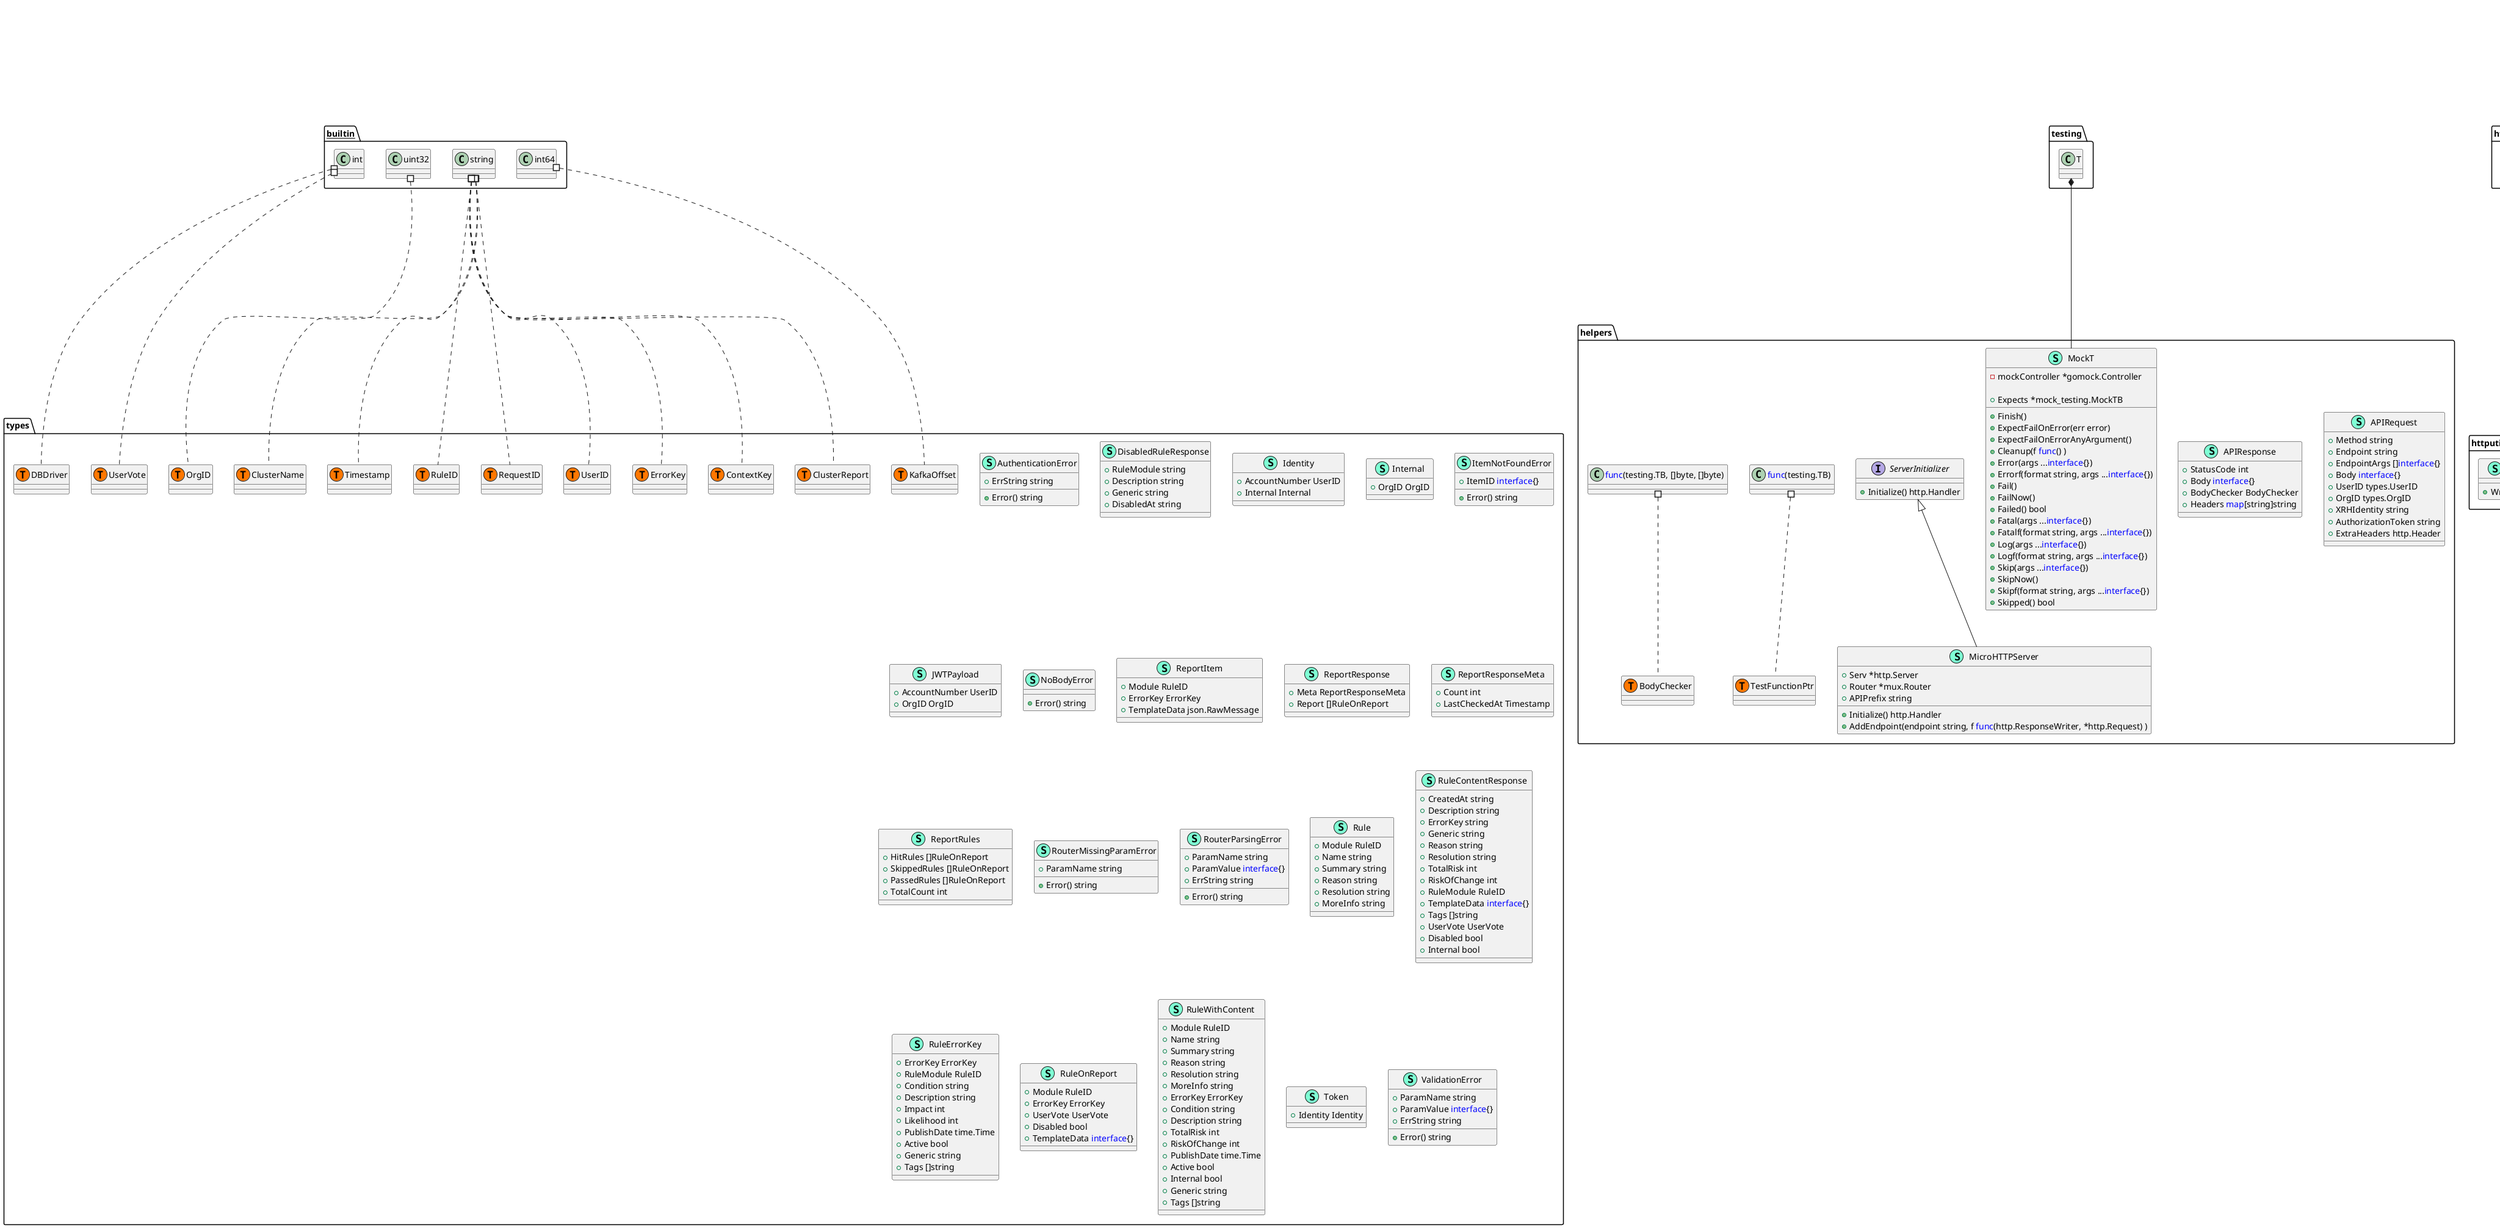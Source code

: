 @startuml
namespace helpers {
    class APIRequest << (S,Aquamarine) >> {
        + Method string
        + Endpoint string
        + EndpointArgs []<font color=blue>interface</font>{}
        + Body <font color=blue>interface</font>{}
        + UserID types.UserID
        + OrgID types.OrgID
        + XRHIdentity string
        + AuthorizationToken string
        + ExtraHeaders http.Header

    }
    class APIResponse << (S,Aquamarine) >> {
        + StatusCode int
        + Body <font color=blue>interface</font>{}
        + BodyChecker BodyChecker
        + Headers <font color=blue>map</font>[string]string

    }
    class MicroHTTPServer << (S,Aquamarine) >> {
        + Serv *http.Server
        + Router *mux.Router
        + APIPrefix string

        + Initialize() http.Handler
        + AddEndpoint(endpoint string, f <font color=blue>func</font>(http.ResponseWriter, *http.Request) ) 

    }
    class MockT << (S,Aquamarine) >> {
        - mockController *gomock.Controller

        + Expects *mock_testing.MockTB

        + Finish() 
        + ExpectFailOnError(err error) 
        + ExpectFailOnErrorAnyArgument() 
        + Cleanup(f <font color=blue>func</font>() ) 
        + Error(args ...<font color=blue>interface</font>{}) 
        + Errorf(format string, args ...<font color=blue>interface</font>{}) 
        + Fail() 
        + FailNow() 
        + Failed() bool
        + Fatal(args ...<font color=blue>interface</font>{}) 
        + Fatalf(format string, args ...<font color=blue>interface</font>{}) 
        + Log(args ...<font color=blue>interface</font>{}) 
        + Logf(format string, args ...<font color=blue>interface</font>{}) 
        + Skip(args ...<font color=blue>interface</font>{}) 
        + SkipNow() 
        + Skipf(format string, args ...<font color=blue>interface</font>{}) 
        + Skipped() bool

    }
    interface ServerInitializer  {
        + Initialize() http.Handler

    }
    class helpers.BodyChecker << (T, #FF7700) >>  {
    }
    class helpers.TestFunctionPtr << (T, #FF7700) >>  {
    }
    class "<font color=blue>func</font>(testing.TB) " as fontcolorbluefuncfonttestingTB {
        'This class was created so that we can correctly have an alias pointing to this name. Since it contains dots that can break namespaces
    }
    class "<font color=blue>func</font>(testing.TB, []byte, []byte) " as fontcolorbluefuncfonttestingTBbytebyte {
        'This class was created so that we can correctly have an alias pointing to this name. Since it contains dots that can break namespaces
    }
}
"testing.T" *-- "helpers.MockT"

"helpers.ServerInitializer" <|-- "helpers.MicroHTTPServer"

namespace httputils {
    class loggingResponseWriter << (S,Aquamarine) >> {
        + WriteHeader(statusCode int) 

    }
}
"http.ResponseWriter" *-- "httputils.loggingResponseWriter"


namespace mock_io {
    class MockReadCloser << (S,Aquamarine) >> {
        - ctrl *gomock.Controller
        - recorder *MockReadCloserMockRecorder

        + EXPECT() *MockReadCloserMockRecorder
        + Close() error
        + Read(arg0 []byte) (int, error)

    }
    class MockReadCloserMockRecorder << (S,Aquamarine) >> {
        - mock *MockReadCloser

        + Close() *gomock.Call
        + Read(arg0 <font color=blue>interface</font>{}) *gomock.Call

    }
}


namespace mock_testing {
    class MockTB << (S,Aquamarine) >> {
        - ctrl *gomock.Controller
        - recorder *MockTBMockRecorder

        - private() 

        + EXPECT() *MockTBMockRecorder
        + Cleanup(arg0 <font color=blue>func</font>() ) 
        + Error(arg0 ...<font color=blue>interface</font>{}) 
        + Errorf(arg0 string, arg1 ...<font color=blue>interface</font>{}) 
        + Fail() 
        + FailNow() 
        + Failed() bool
        + Fatal(arg0 ...<font color=blue>interface</font>{}) 
        + Fatalf(arg0 string, arg1 ...<font color=blue>interface</font>{}) 
        + Helper() 
        + Log(arg0 ...<font color=blue>interface</font>{}) 
        + Logf(arg0 string, arg1 ...<font color=blue>interface</font>{}) 
        + Name() string
        + Skip(arg0 ...<font color=blue>interface</font>{}) 
        + SkipNow() 
        + Skipf(arg0 string, arg1 ...<font color=blue>interface</font>{}) 
        + Skipped() bool

    }
    class MockTBMockRecorder << (S,Aquamarine) >> {
        - mock *MockTB

        - private() *gomock.Call

        + Cleanup(arg0 <font color=blue>interface</font>{}) *gomock.Call
        + Error(arg0 ...<font color=blue>interface</font>{}) *gomock.Call
        + Errorf(arg0 <font color=blue>interface</font>{}, arg1 ...<font color=blue>interface</font>{}) *gomock.Call
        + Fail() *gomock.Call
        + FailNow() *gomock.Call
        + Failed() *gomock.Call
        + Fatal(arg0 ...<font color=blue>interface</font>{}) *gomock.Call
        + Fatalf(arg0 <font color=blue>interface</font>{}, arg1 ...<font color=blue>interface</font>{}) *gomock.Call
        + Helper() *gomock.Call
        + Log(arg0 ...<font color=blue>interface</font>{}) *gomock.Call
        + Logf(arg0 <font color=blue>interface</font>{}, arg1 ...<font color=blue>interface</font>{}) *gomock.Call
        + Name() *gomock.Call
        + Skip(arg0 ...<font color=blue>interface</font>{}) *gomock.Call
        + SkipNow() *gomock.Call
        + Skipf(arg0 <font color=blue>interface</font>{}, arg1 ...<font color=blue>interface</font>{}) *gomock.Call
        + Skipped() *gomock.Call

    }
}


namespace types {
    class AuthenticationError << (S,Aquamarine) >> {
        + ErrString string

        + Error() string

    }
    class DisabledRuleResponse << (S,Aquamarine) >> {
        + RuleModule string
        + Description string
        + Generic string
        + DisabledAt string

    }
    class Identity << (S,Aquamarine) >> {
        + AccountNumber UserID
        + Internal Internal

    }
    class Internal << (S,Aquamarine) >> {
        + OrgID OrgID

    }
    class ItemNotFoundError << (S,Aquamarine) >> {
        + ItemID <font color=blue>interface</font>{}

        + Error() string

    }
    class JWTPayload << (S,Aquamarine) >> {
        + AccountNumber UserID
        + OrgID OrgID

    }
    class NoBodyError << (S,Aquamarine) >> {
        + Error() string

    }
    class ReportItem << (S,Aquamarine) >> {
        + Module RuleID
        + ErrorKey ErrorKey
        + TemplateData json.RawMessage

    }
    class ReportResponse << (S,Aquamarine) >> {
        + Meta ReportResponseMeta
        + Report []RuleOnReport

    }
    class ReportResponseMeta << (S,Aquamarine) >> {
        + Count int
        + LastCheckedAt Timestamp

    }
    class ReportRules << (S,Aquamarine) >> {
        + HitRules []RuleOnReport
        + SkippedRules []RuleOnReport
        + PassedRules []RuleOnReport
        + TotalCount int

    }
    class RouterMissingParamError << (S,Aquamarine) >> {
        + ParamName string

        + Error() string

    }
    class RouterParsingError << (S,Aquamarine) >> {
        + ParamName string
        + ParamValue <font color=blue>interface</font>{}
        + ErrString string

        + Error() string

    }
    class Rule << (S,Aquamarine) >> {
        + Module RuleID
        + Name string
        + Summary string
        + Reason string
        + Resolution string
        + MoreInfo string

    }
    class RuleContentResponse << (S,Aquamarine) >> {
        + CreatedAt string
        + Description string
        + ErrorKey string
        + Generic string
        + Reason string
        + Resolution string
        + TotalRisk int
        + RiskOfChange int
        + RuleModule RuleID
        + TemplateData <font color=blue>interface</font>{}
        + Tags []string
        + UserVote UserVote
        + Disabled bool
        + Internal bool

    }
    class RuleErrorKey << (S,Aquamarine) >> {
        + ErrorKey ErrorKey
        + RuleModule RuleID
        + Condition string
        + Description string
        + Impact int
        + Likelihood int
        + PublishDate time.Time
        + Active bool
        + Generic string
        + Tags []string

    }
    class RuleOnReport << (S,Aquamarine) >> {
        + Module RuleID
        + ErrorKey ErrorKey
        + UserVote UserVote
        + Disabled bool
        + TemplateData <font color=blue>interface</font>{}

    }
    class RuleWithContent << (S,Aquamarine) >> {
        + Module RuleID
        + Name string
        + Summary string
        + Reason string
        + Resolution string
        + MoreInfo string
        + ErrorKey ErrorKey
        + Condition string
        + Description string
        + TotalRisk int
        + RiskOfChange int
        + PublishDate time.Time
        + Active bool
        + Internal bool
        + Generic string
        + Tags []string

    }
    class Token << (S,Aquamarine) >> {
        + Identity Identity

    }
    class ValidationError << (S,Aquamarine) >> {
        + ParamName string
        + ParamValue <font color=blue>interface</font>{}
        + ErrString string

        + Error() string

    }
    class types.ClusterName << (T, #FF7700) >>  {
    }
    class types.ClusterReport << (T, #FF7700) >>  {
    }
    class types.ContextKey << (T, #FF7700) >>  {
    }
    class types.DBDriver << (T, #FF7700) >>  {
    }
    class types.ErrorKey << (T, #FF7700) >>  {
    }
    class types.KafkaOffset << (T, #FF7700) >>  {
    }
    class types.OrgID << (T, #FF7700) >>  {
    }
    class types.RequestID << (T, #FF7700) >>  {
    }
    class types.RuleID << (T, #FF7700) >>  {
    }
    class types.Timestamp << (T, #FF7700) >>  {
    }
    class types.UserID << (T, #FF7700) >>  {
    }
    class types.UserVote << (T, #FF7700) >>  {
    }
}


"__builtin__.int" #.. "types.DBDriver"
"__builtin__.int" #.. "types.UserVote"
"__builtin__.int64" #.. "types.KafkaOffset"
"__builtin__.string" #.. "types.ClusterName"
"__builtin__.string" #.. "types.ClusterReport"
"__builtin__.string" #.. "types.ContextKey"
"__builtin__.string" #.. "types.ErrorKey"
"__builtin__.string" #.. "types.RequestID"
"__builtin__.string" #.. "types.RuleID"
"__builtin__.string" #.. "types.Timestamp"
"__builtin__.string" #.. "types.UserID"
"__builtin__.uint32" #.. "types.OrgID"
"helpers.fontcolorbluefuncfonttestingTB" #.. "helpers.TestFunctionPtr"
"helpers.fontcolorbluefuncfonttestingTBbytebyte" #.. "helpers.BodyChecker"
@enduml
